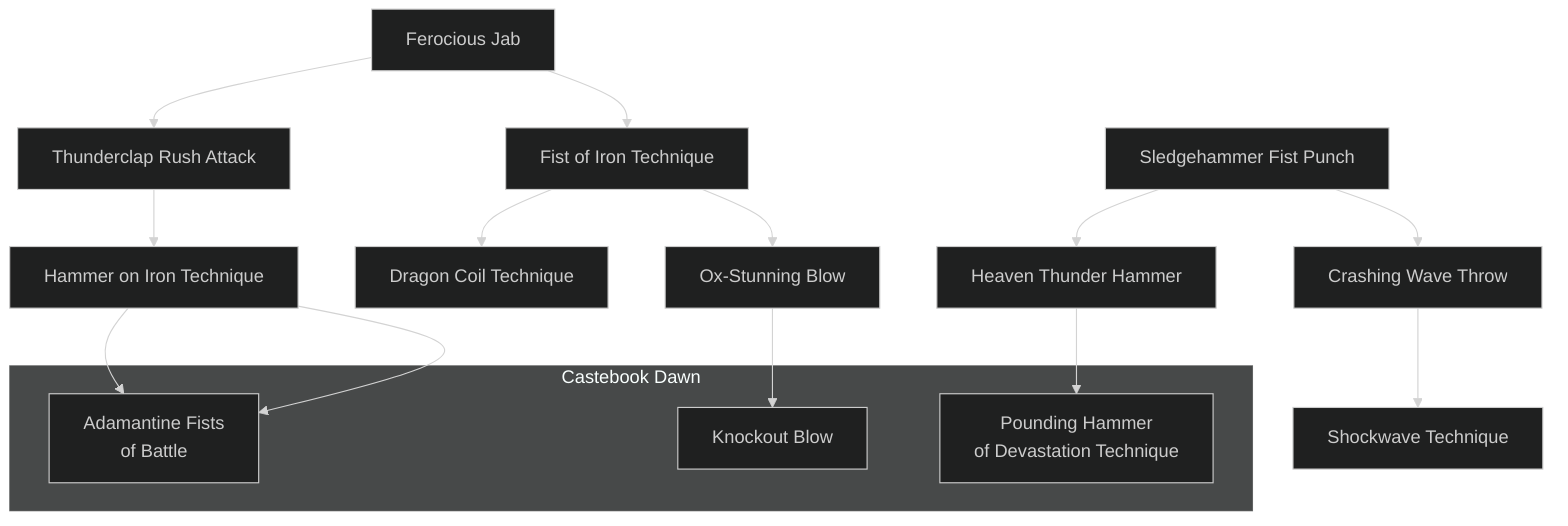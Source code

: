 ---
config:
  theme: dark
---
flowchart TD

    ferocious_jab[Ferocious Jab]
    click ferocious_jab callback "
        Ferocious Jab<br>
        <br>
        Cost: 1 mote<br>
        Duration: Instant<br>
        Type: Supplemental<br>
        Minimum Brawl: 1<br>
        Minimum Essence: 1<br>
        Prerequisite Charms: None<br>
        <br>
        The character infuses his anima with Essence, making
        his strikes much more damaging. On a successful attack,
        the character may count his extra successes twice for the
        purposes of determining damage. The Essence for this
        Charm may be spent after the character rolls the attack.
        "

    fist_of_iron_technique[Fist of Iron Technique]
    ferocious_jab --> fist_of_iron_technique
    click fist_of_iron_technique callback "
        Fist of Iron Technique<br>
        <br>
        Cost: 1 mote<br>
        Duration: Instant<br>
        Type: Supplemental<br>
        Minimum Brawl: 3<br>
        Minimum Essence: 1<br>
        Prerequisite Charms: Ferocious Jab<br>
        <br>
        The character suffuses her fists with Essence, hardening
        them into deadly weapons. Until her next action, her
        hand-to-hand strikes do lethal damage, and she can safely parry
        lethal damage blows with her hands. However, she is no
        faster than normal and so, generally, cannot parry incoming
        arrows or magical attacks without a well-described stunt.
        "

    ox_stunning_blow[Ox-Stunning Blow]
    fist_of_iron_technique --> ox_stunning_blow
    click ox_stunning_blow callback "
        Ox-Stunning Blow<br>
        <br>
        Cost: 1 mote per die<br>
        Duration: Instant<br>
        Type: Simple<br>
        Minimum Brawl: 4<br>
        Minimum Essence: 1<br>
        Prerequisite Charms: Fists of Iron Technique<br>
        <br>
        The character concentrates her anima around her fist
        and smashes it into her enemy, stunning and disorienting
        him. The character makes a normal attack with her Dexterity
        + Brawl. If successful, the attack does no normal
        damage but, instead, does a base of one point of stunning
        damage for every mote spent on the Charm. This stunning
        damage is soaked as bashing damage, but can only be
        soaked with the target's Stamina. Extra successes on the
        attack add to damage as usual. However, rather than doing
        health levels of damage, each success on the damage roll
        imposes a -1 penalty to the target's dice pools for a number
        of turns equal to (7 - the target's Stamina).<br>
        The Exalted using this Charm cannot spend more
        motes of Essence to power this Charm than twice his
        Strength, and the Storyteller may rule that certain types of
        opponents (mechanical constructs, shambling corpses or
        giant man-eating trees, for example) are too sturdy or
        insensible to be stunned by the character's mighty blows.
        "

    dragon_coil_technique[Dragon Coil Technique]
    fist_of_iron_technique --> dragon_coil_technique
    click dragon_coil_technique callback "
        Dragon Coil Technique<br>
        <br>
        Cost: 3 motes per turn<br>
        Duration: Varies<br>
        Type: Simple<br>
        Minimum Brawl: 4<br>
        Minimum Essence: 1<br>
        Prerequisite Charms: Fists of Iron Technique<br>
        <br>
        The character may wrap his opponents in his mighty
        arms and crush the very life from them. The character makes
        a clinch attack as normal, but the attack does the character's
        Strength + Essence + 2 in lethal damage, while the subject of
        the clinch does only the normal Strength + 2 bashing. If the
        target attempts to escape the clinch, the character performing
        the Dragon Coil Technique may add his Essence in automatic
        successes to the reflexive roll to resist the escape attempt.<br>
        If the target also has Dragon Coil Technique, she may
        choose to activate it as her action on subsequent turns and
        do her Strength + Essence + 2 in lethal damage as well.
        Maintaining this Charm over multiple turns prevents the
        character from using simple and supplemental Charms but
        does not prevent the use of reflexive defensive Charms.
        This Charm is not compatible with Hammer on Iron
        Technique or other Charms of the extra action type and
        cannot be placed in Combos with them.
        "

    thunderclap_rush_attack[Thunderclap Rush Attack]
    ferocious_jab --> thunderclap_rush_attack
    click thunderclap_rush_attack callback "
        Thunderclap Rush Attack<br>
        <br>
        Cost: 3 motes<br>
        Duration: Instant<br>
        Type: Reflexive<br>
        Minimum Brawl: 3<br>
        Minimum Essence: 1<br>
        Prerequisite Charms: Ferocious Jab<br>
        <br>
        The character pours Essence into quickening her
        motions and rushes aggressively toward her enemy. She
        automatically wins initiative over a single opponent.<br>
        Characters cannot split their dice pools on the turn they
        use Thunderclap Rush Attack. Two characters using
        Thunderclap Rush Attack in competition roll for initiative normally.
        "

    hammer_on_iron_technique[Hammer on Iron Technique]
    thunderclap_rush_attack --> hammer_on_iron_technique
    click hammer_on_iron_technique callback "
        Hammer on Iron Technique<br>
        <br>
        Cost: 4 motes, 1 Willpower<br>
        Duration: Instant<br>
        Type: Extra Action<br>
        Minimum Brawl: 4<br>
        Minimum Essence: 2<br>
        Prerequisite Charms: Thunderclap Rush Attack<br>
        <br>
        The character suffuses his body with Essence, turning
        him into a virtual killing machine, with arms like pounding
        triphammers. He gains a number of additional attacks
        equal to his Essence but must make all his attacks against
        the same target. Hammer on Iron Technique cannot be
        Comboed with defensive Charms that allow the character
        to dodge or otherwise avoid attacks, but may be combined
        with those that allow her to soak or ignore damage.
        "

    sledgehammer_fist_punch[Sledgehammer Fist Punch]
    click sledgehammer_fist_punch callback "
        Sledgehammer Fist Punch<br>
        <br>
        Cost: 3 motes<br>
        Duration: One turn<br>
        Type: Simple<br>
        Minimum Brawl: 1<br>
        Minimum Essence: 1<br>
        Prerequisite Charms: None<br>
        <br>
        The character can suffuse his body with Essence,
        concentrating his anima until it is a crackling nimbus
        around him, and become capable of great destruction. This
        Charm must be used to attack inanimate objects and
        doubles the amount of damage the character does after
        extra successes are added but before the object's soak is
        applied. This increase in Strength does not add directly to
        combat damage, though it may assist the character in
        causing indirect damage (for example, by causing a tower
        to collapse on top of his opponent).
        "

    crashing_wave_throw[Crashing Wave Throw]
    sledgehammer_fist_punch --> crashing_wave_throw
    click crashing_wave_throw callback "
        Crashing Wave Throw<br>
        <br>
        Cost: 2 motes<br>
        Duration: Instant<br>
        Type: Simple<br>
        Minimum Brawl: 2<br>
        Minimum Essence: 1<br>
        Prerequisite Charms: Sledgehammer Fist Punch<br>
        <br>
        The character tightly focuses his anima, making him
        able to apply his Strength more effectively. In addition to
        doing normal damage, the character also throws his opponent
        on a successful attack. The target is hurled a number
        of yards equal to the character's Strength + his extra
        successes on the attack roll. This attack cannot be blocked,
        only dodged. A target who strikes a solid object takes dice
        of damage equal to the number of yards she would have
        continued flying had the object not been in the way. This
        damage is typically bashing but can be lethal if (for
        example) the object is covered in sharp steel spikes.
        Obviously, the target can also suffer serious injury if she is
        tossed over a cliff or off a ship at sea.
        "

    heaven_thunder_hammer[Heaven Thunder Hammer]
    sledgehammer_fist_punch --> heaven_thunder_hammer
    click heaven_thunder_hammer callback "
        Heaven Thunder Hammer<br>
        <br>
        Cost: 3 motes<br>
        Duration: Instant<br>
        Type: Supplemental<br>
        Minimum Brawl: 3<br>
        Minimum Essence: 1<br>
        Prerequisite Charms: Sledgehammer Fist Punch<br>
        <br>
        The character fully concentrates his anima, gathering
        dense Essence around his fists. Not only do the character's
        unarmed attacks do normal damage, they also hurl his
        opponents great distances. For each health level of damage
        he inflicts before soak, the target is hurled backward a yard,
        as per the effects of the Crashing Wave Throw Charm.<br>
        <br>
        Errata:<br>
        Read &quot;For each health level of damage he inflicts before soak…&quot; as &quot;For each point of raw, pre-soak
        damage he inflicts…&quot;
        "

    shockwave_technique[Shockwave Technique]
    crashing_wave_throw --> shockwave_technique
    click shockwave_technique callback "
        Shockwave Technique<br>
        <br>
        Cost: 4 motes<br>
        Duration: Instant<br>
        Type: Simple<br>
        Minimum Brawl: 4<br>
        Minimum Essence: 1<br>
        Prerequisite Charms: Crashing Wave Throw<br>
        <br>
        The character burns with Essence, increasing her
        strength and agility to superhuman levels. She seizes one
        opponent and picks him up bodily, using him to strike
        another foe. The character makes one attack roll against the
        primary target. The attack cannot be blocked, only dodged.
        If successful, this attack does no damage, but the attacker
        may immediately make a reflexive Brawl attack at her full
        dice pool against another target within hand-to-hand range.<br>
        If the second attack is successful, both the targets take
        bashing damage equal to the character's Strength + the
        extra successes on the Exalted's reflexive attack. The second
        target may parry or dodge to reduce damage or avoid the
        attack, but if the attack is parried, the character being used
        as a club takes bashing damage equal to the Strength of the
        Exalted swinging him around + the number of successes the
        parrying character rolled to block the attacks.<br>
        If the Exalted hits with her second attack, both targets are
        left in a heap on the ground and must spend an action to return
        to their feet. If the second attack misses, the character being
        used as a club is hurled a number of yards equal to the Exalted's
        Strength, in a direction of the Exalted's choice, as if he had been
        successfully attacked with the Crashing Wave Throw Charm.
        "

    subgraph Castebook Dawn
        direction TB

        knockout_blow[Knockout Blow]
        click knockout_blow callback "
            Knockout Blow<br>
            <br>
            Cost: 3 motes + 2 motes per additional die<br>
            Duration: Instant<br>
            Type: Supplemental<br>
            Minimum Brawl: 4<br>
            Minimum Essence: 3<br>
            Prerequisite Charms: Ox-Stunning Blow<br>
            <br>
            With greater skill and Essence comes greater power and
            control. This Charm allows the character to precisely gauge the
            amount of damage he is causing. Punches enhanced by this
            Charm cannot accidentally do lethal damage to the target. If the
            player rolls more health levels of damage than the target has
            remaining health levels, all remaining damage is ignored. If the
            damage rolled is insufficient to knock out the target, then the
            attacker can roll additional dice in an attempt to do enough
            damage to knock the target out. The character may buy
            additional damage dice at 2 motes per die. These dice are bought
            and rolled one at a time as a Reflexive Action, and a character
            can continue buying and rolling them for as long as he can pay
            for them. A character cannot buy dice to gain additional damage
            levels beyond those required to knock out the target.<br>
            Characters can easily run out of Essence if they use this
            Charm repeatedly. If a character runs out of Essence while
            using this Charm, count all damage dice that have been paid
            for. This Charm cannot be used if the character is wielding
            Tiger Claws or any other weapon or magical effect that
            causes his punches to do lethal damage.
            "

        pounding_hammer_of_devastation_technique[Pounding Hammer<br>of Devastation Technique]
        click pounding_hammer_of_devastation_technique callback "
            Pounding Hammer of Devastation Technique<br>
            <br>
            Cost: 7 motes<br>
            Duration: Instant<br>
            Type: Supplemental<br>
            Minimum Brawl: 5<br>
            Minimum Essence: 5<br>
            Prerequisite Charms: Heaven Thunder Hammer<br>
            <br>
            The character concentrates vast amounts of Essence
            around her hands, allowing her to inflict terrible wounds. The
            character's blow does lethal damage. In addition, when used
            against a living target, this Charm adds a bonus to the base
            damage of the attack equal to the attacking character's Permanent
            Essence. However, this Charm is far more effective when
            used against inanimate targets. If the character attacks an
            inanimate object, add a number of damage levels equal to four
            times the attacking character's Permanent Essence. A single
            such punch or kick can knock down a sturdy oak door or break
            a hole in a ship's hull large enough to walk through.
            "

        adamantine_fists_of_battle[Adamantine Fists<br>of Battle]
        click adamantine_fists_of_battle callback "
            Adamantine Fists of Battle<br>
            <br>
            Cost: 7 motes, 1 Willpower<br>
            Duration: One scene<br>
            Type: Supplemental<br>
            Minimum Brawl: 5<br>
            Minimum Essence: 6<br>
            Prerequisite Charms: Heaven Thunder Hammer, Hammer on Iron Technique<br>
            <br>
            Essence concentrates around the character's hands, infusing
            them with great and lasting power. For the next full scene, the
            character adds a number of levels of damage equal to twice her
            Permanent Essence to all Brawling attacks. When this Charm is
            performed, the caster can also specify whether these attacks will
            do bashing or lethal damage. Using this Charm, the character can
            even choose to do bashing damage when wielding a weapon that
            would normally cause his blow to do lethal damage.
            "
    end
    ox_stunning_blow --> knockout_blow
    heaven_thunder_hammer --> pounding_hammer_of_devastation_technique
    hammer_on_iron_technique --> adamantine_fists_of_battle
    hammer_on_iron_technique --> adamantine_fists_of_battle